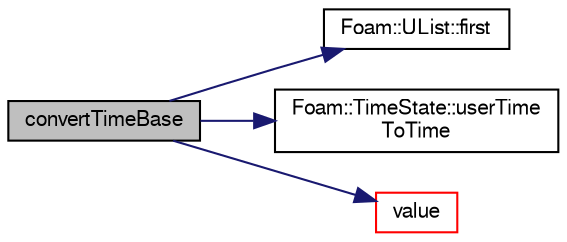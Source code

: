 digraph "convertTimeBase"
{
  bgcolor="transparent";
  edge [fontname="FreeSans",fontsize="10",labelfontname="FreeSans",labelfontsize="10"];
  node [fontname="FreeSans",fontsize="10",shape=record];
  rankdir="LR";
  Node1535 [label="convertTimeBase",height=0.2,width=0.4,color="black", fillcolor="grey75", style="filled", fontcolor="black"];
  Node1535 -> Node1536 [color="midnightblue",fontsize="10",style="solid",fontname="FreeSans"];
  Node1536 [label="Foam::UList::first",height=0.2,width=0.4,color="black",URL="$a25698.html#a1c9828bc3de9502754d944c95a2ce0d9",tooltip="Return the first element of the list. "];
  Node1535 -> Node1537 [color="midnightblue",fontsize="10",style="solid",fontname="FreeSans"];
  Node1537 [label="Foam::TimeState::userTime\lToTime",height=0.2,width=0.4,color="black",URL="$a26362.html#a4424676d00ead6c6a8ceb602d50fb6b8",tooltip="Convert the user-time (e.g. CA deg) to real-time (s). "];
  Node1535 -> Node1538 [color="midnightblue",fontsize="10",style="solid",fontname="FreeSans"];
  Node1538 [label="value",height=0.2,width=0.4,color="red",URL="$a27674.html#ac11ed92391589b8953835586fa3cca8c",tooltip="Return Table value. "];
}

